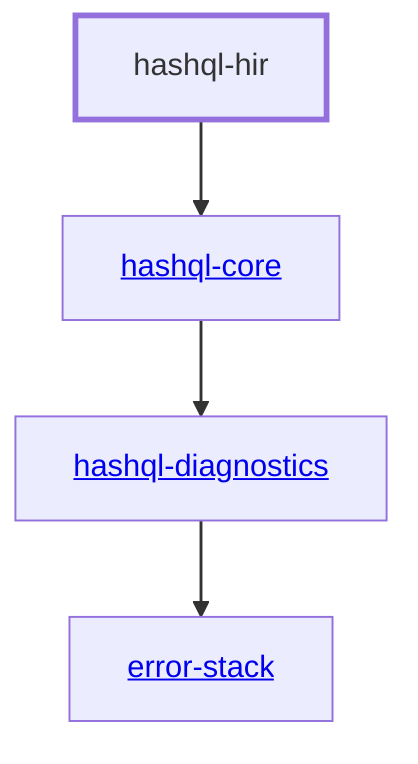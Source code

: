graph TD
    linkStyle default stroke-width:1.5px
    classDef default stroke-width:1px
    classDef root stroke-width:3px
    classDef dev stroke-width:1px
    classDef build stroke-width:1px
    %% Legend
    %% --> : Normal dependency
    %% -.-> : Dev dependency
    %% ---> : Build dependency
    0[<a href="../hashql_core">hashql-core</a>]
    1[<a href="../hashql_diagnostics">hashql-diagnostics</a>]
    2[hashql-hir]
    class 2 root
    3[<a href="../error_stack">error-stack</a>]
    0 --> 1
    1 --> 3
    2 --> 0